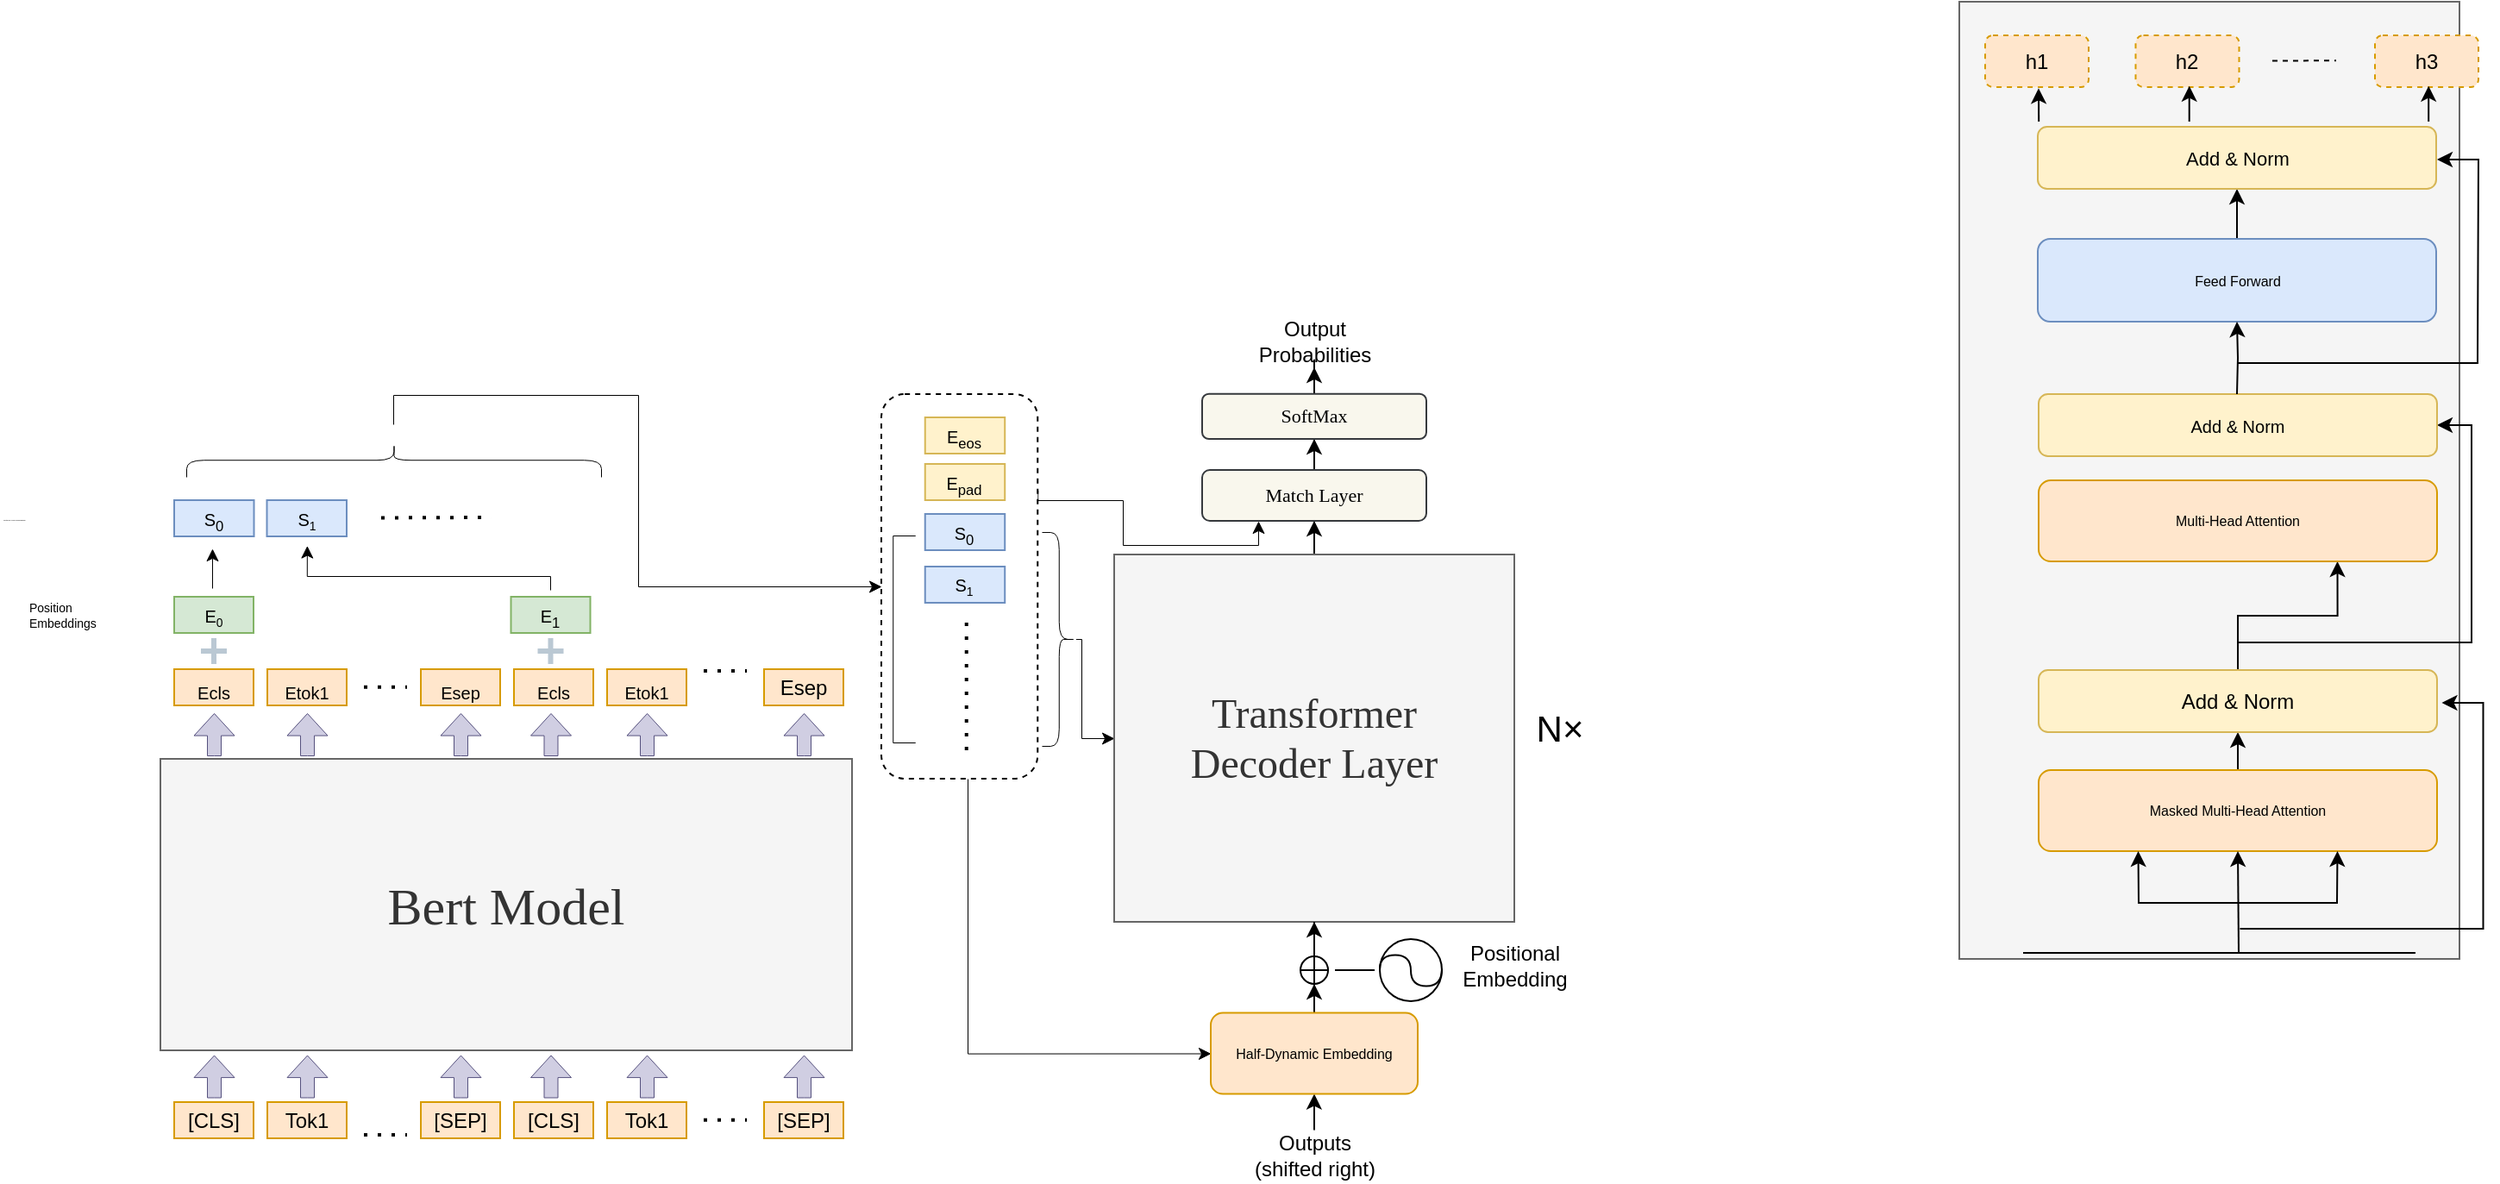 <mxfile version="21.6.2" type="github">
  <diagram name="第 1 页" id="GxQK_DEnWvKfhFOQbTR9">
    <mxGraphModel dx="1990" dy="738" grid="0" gridSize="10" guides="1" tooltips="1" connect="1" arrows="1" fold="1" page="1" pageScale="1" pageWidth="827" pageHeight="1169" math="0" shadow="0">
      <root>
        <mxCell id="0" />
        <mxCell id="1" parent="0" />
        <mxCell id="VAZFquoiUveWAmCz0Ofh-103" style="edgeStyle=orthogonalEdgeStyle;rounded=0;orthogonalLoop=1;jettySize=auto;html=1;exitX=1;exitY=0.25;exitDx=0;exitDy=0;entryX=0.25;entryY=1;entryDx=0;entryDy=0;strokeWidth=0.5;" edge="1" parent="1" source="VAZFquoiUveWAmCz0Ofh-54" target="VAZFquoiUveWAmCz0Ofh-84">
          <mxGeometry relative="1" as="geometry">
            <Array as="points">
              <mxPoint x="616" y="375" />
              <mxPoint x="616" y="401" />
              <mxPoint x="695" y="401" />
            </Array>
          </mxGeometry>
        </mxCell>
        <mxCell id="VAZFquoiUveWAmCz0Ofh-105" style="edgeStyle=orthogonalEdgeStyle;rounded=0;orthogonalLoop=1;jettySize=auto;html=1;entryX=0;entryY=0.5;entryDx=0;entryDy=0;strokeWidth=0.5;" edge="1" parent="1" source="VAZFquoiUveWAmCz0Ofh-54" target="VAZFquoiUveWAmCz0Ofh-64">
          <mxGeometry relative="1" as="geometry">
            <Array as="points">
              <mxPoint x="526" y="696" />
            </Array>
          </mxGeometry>
        </mxCell>
        <mxCell id="VAZFquoiUveWAmCz0Ofh-54" value="" style="rounded=1;whiteSpace=wrap;html=1;dashed=1;" vertex="1" parent="1">
          <mxGeometry x="476" y="313.5" width="90.63" height="223" as="geometry" />
        </mxCell>
        <mxCell id="7UEbHdidYQ2ZTFkR19P8-2" value="[CLS]" style="rounded=0;whiteSpace=wrap;html=1;fillColor=#ffe6cc;strokeColor=#d79b00;" parent="1" vertex="1">
          <mxGeometry x="66" y="724" width="46" height="21" as="geometry" />
        </mxCell>
        <mxCell id="7UEbHdidYQ2ZTFkR19P8-3" value="Tok1" style="rounded=0;whiteSpace=wrap;html=1;fillColor=#ffe6cc;strokeColor=#d79b00;" parent="1" vertex="1">
          <mxGeometry x="120" y="724" width="46" height="21" as="geometry" />
        </mxCell>
        <mxCell id="7UEbHdidYQ2ZTFkR19P8-5" value="[SEP]" style="rounded=0;whiteSpace=wrap;html=1;fillColor=#ffe6cc;strokeColor=#d79b00;" parent="1" vertex="1">
          <mxGeometry x="408" y="724" width="46" height="21" as="geometry" />
        </mxCell>
        <mxCell id="7UEbHdidYQ2ZTFkR19P8-7" value="Tok1" style="rounded=0;whiteSpace=wrap;html=1;fillColor=#ffe6cc;strokeColor=#d79b00;" parent="1" vertex="1">
          <mxGeometry x="317" y="724" width="46" height="21" as="geometry" />
        </mxCell>
        <mxCell id="7UEbHdidYQ2ZTFkR19P8-8" value="[CLS]" style="rounded=0;whiteSpace=wrap;html=1;fillColor=#ffe6cc;strokeColor=#d79b00;" parent="1" vertex="1">
          <mxGeometry x="263" y="724" width="46" height="21" as="geometry" />
        </mxCell>
        <mxCell id="7UEbHdidYQ2ZTFkR19P8-9" value="[SEP]" style="rounded=0;whiteSpace=wrap;html=1;fillColor=#ffe6cc;strokeColor=#d79b00;" parent="1" vertex="1">
          <mxGeometry x="209" y="724" width="46" height="21" as="geometry" />
        </mxCell>
        <mxCell id="7UEbHdidYQ2ZTFkR19P8-10" value="" style="endArrow=none;dashed=1;html=1;dashPattern=1 3;strokeWidth=2;rounded=0;" parent="1" edge="1">
          <mxGeometry width="50" height="50" relative="1" as="geometry">
            <mxPoint x="176" y="743" as="sourcePoint" />
            <mxPoint x="201" y="743" as="targetPoint" />
          </mxGeometry>
        </mxCell>
        <mxCell id="7UEbHdidYQ2ZTFkR19P8-11" value="" style="endArrow=none;dashed=1;html=1;dashPattern=1 3;strokeWidth=2;rounded=0;" parent="1" edge="1">
          <mxGeometry width="50" height="50" relative="1" as="geometry">
            <mxPoint x="373" y="734.41" as="sourcePoint" />
            <mxPoint x="398" y="734.41" as="targetPoint" />
          </mxGeometry>
        </mxCell>
        <mxCell id="7UEbHdidYQ2ZTFkR19P8-12" value="Bert Model" style="rounded=0;whiteSpace=wrap;html=1;fillColor=#f5f5f5;fontColor=#333333;strokeColor=#666666;fontSize=30;fontFamily=Verdana;" parent="1" vertex="1">
          <mxGeometry x="58" y="525" width="401" height="169" as="geometry" />
        </mxCell>
        <mxCell id="7UEbHdidYQ2ZTFkR19P8-13" value="&lt;sub&gt;Ecls&lt;/sub&gt;" style="rounded=0;whiteSpace=wrap;html=1;fillColor=#ffe6cc;strokeColor=#d79b00;" parent="1" vertex="1">
          <mxGeometry x="66" y="473" width="46" height="21" as="geometry" />
        </mxCell>
        <mxCell id="7UEbHdidYQ2ZTFkR19P8-14" value="&lt;sub&gt;Etok1&lt;/sub&gt;" style="rounded=0;whiteSpace=wrap;html=1;fillColor=#ffe6cc;strokeColor=#d79b00;" parent="1" vertex="1">
          <mxGeometry x="120" y="473" width="46" height="21" as="geometry" />
        </mxCell>
        <mxCell id="7UEbHdidYQ2ZTFkR19P8-15" value="&lt;font style=&quot;font-size: 12px;&quot;&gt;Esep&lt;/font&gt;" style="rounded=0;whiteSpace=wrap;html=1;fillColor=#ffe6cc;strokeColor=#d79b00;" parent="1" vertex="1">
          <mxGeometry x="408" y="473" width="46" height="21" as="geometry" />
        </mxCell>
        <mxCell id="7UEbHdidYQ2ZTFkR19P8-16" value="&lt;sub&gt;Etok1&lt;/sub&gt;" style="rounded=0;whiteSpace=wrap;html=1;fillColor=#ffe6cc;strokeColor=#d79b00;" parent="1" vertex="1">
          <mxGeometry x="317" y="473" width="46" height="21" as="geometry" />
        </mxCell>
        <mxCell id="7UEbHdidYQ2ZTFkR19P8-17" value="&lt;sub&gt;Ecls&lt;/sub&gt;" style="rounded=0;whiteSpace=wrap;html=1;fillColor=#ffe6cc;strokeColor=#d79b00;" parent="1" vertex="1">
          <mxGeometry x="263" y="473" width="46" height="21" as="geometry" />
        </mxCell>
        <mxCell id="7UEbHdidYQ2ZTFkR19P8-18" value="&lt;sub&gt;Esep&lt;/sub&gt;" style="rounded=0;whiteSpace=wrap;html=1;fillColor=#ffe6cc;strokeColor=#d79b00;" parent="1" vertex="1">
          <mxGeometry x="209" y="473" width="46" height="21" as="geometry" />
        </mxCell>
        <mxCell id="7UEbHdidYQ2ZTFkR19P8-19" value="" style="endArrow=none;dashed=1;html=1;dashPattern=1 3;strokeWidth=2;rounded=0;" parent="1" edge="1">
          <mxGeometry width="50" height="50" relative="1" as="geometry">
            <mxPoint x="176" y="483.38" as="sourcePoint" />
            <mxPoint x="201" y="483.38" as="targetPoint" />
          </mxGeometry>
        </mxCell>
        <mxCell id="7UEbHdidYQ2ZTFkR19P8-20" value="" style="endArrow=none;dashed=1;html=1;dashPattern=1 3;strokeWidth=2;rounded=0;" parent="1" edge="1">
          <mxGeometry width="50" height="50" relative="1" as="geometry">
            <mxPoint x="373" y="474" as="sourcePoint" />
            <mxPoint x="398" y="474" as="targetPoint" />
          </mxGeometry>
        </mxCell>
        <mxCell id="7UEbHdidYQ2ZTFkR19P8-26" value="" style="html=1;shadow=0;align=center;verticalAlign=middle;shape=mxgraph.arrows2.arrow;dy=0.66;dx=12.79;notch=0;rotation=-90;strokeColor=#56517e;strokeWidth=0.5;fillColor=#d0cee2;rounded=0;" parent="1" vertex="1">
          <mxGeometry x="76.75" y="697.25" width="24.5" height="23.5" as="geometry" />
        </mxCell>
        <mxCell id="7UEbHdidYQ2ZTFkR19P8-27" value="" style="html=1;shadow=0;align=center;verticalAlign=middle;shape=mxgraph.arrows2.arrow;dy=0.66;dx=12.79;notch=0;rotation=-90;strokeColor=#56517e;strokeWidth=0.5;fillColor=#d0cee2;rounded=0;" parent="1" vertex="1">
          <mxGeometry x="130.75" y="697.25" width="24.5" height="23.5" as="geometry" />
        </mxCell>
        <mxCell id="7UEbHdidYQ2ZTFkR19P8-28" value="" style="html=1;shadow=0;align=center;verticalAlign=middle;shape=mxgraph.arrows2.arrow;dy=0.66;dx=12.79;notch=0;rotation=-90;strokeColor=#56517e;strokeWidth=0.5;fillColor=#d0cee2;rounded=0;" parent="1" vertex="1">
          <mxGeometry x="219.75" y="697.25" width="24.5" height="23.5" as="geometry" />
        </mxCell>
        <mxCell id="7UEbHdidYQ2ZTFkR19P8-29" value="" style="html=1;shadow=0;align=center;verticalAlign=middle;shape=mxgraph.arrows2.arrow;dy=0.66;dx=12.79;notch=0;rotation=-90;strokeColor=#56517e;strokeWidth=0.5;fillColor=#d0cee2;rounded=0;" parent="1" vertex="1">
          <mxGeometry x="272" y="697.25" width="24.5" height="23.5" as="geometry" />
        </mxCell>
        <mxCell id="7UEbHdidYQ2ZTFkR19P8-30" value="" style="html=1;shadow=0;align=center;verticalAlign=middle;shape=mxgraph.arrows2.arrow;dy=0.66;dx=12.79;notch=0;rotation=-90;strokeColor=#56517e;strokeWidth=0.5;fillColor=#d0cee2;rounded=0;" parent="1" vertex="1">
          <mxGeometry x="327.75" y="697.25" width="24.5" height="23.5" as="geometry" />
        </mxCell>
        <mxCell id="7UEbHdidYQ2ZTFkR19P8-31" value="" style="html=1;shadow=0;align=center;verticalAlign=middle;shape=mxgraph.arrows2.arrow;dy=0.66;dx=12.79;notch=0;rotation=-90;strokeColor=#56517e;strokeWidth=0.5;fillColor=#d0cee2;rounded=0;" parent="1" vertex="1">
          <mxGeometry x="418.75" y="697.25" width="24.5" height="23.5" as="geometry" />
        </mxCell>
        <mxCell id="7UEbHdidYQ2ZTFkR19P8-33" value="" style="html=1;shadow=0;align=center;verticalAlign=middle;shape=mxgraph.arrows2.arrow;dy=0.66;dx=12.79;notch=0;rotation=-90;strokeColor=#56517e;strokeWidth=0.5;fillColor=#d0cee2;rounded=0;" parent="1" vertex="1">
          <mxGeometry x="76.75" y="499" width="24.5" height="23.5" as="geometry" />
        </mxCell>
        <mxCell id="7UEbHdidYQ2ZTFkR19P8-34" value="" style="html=1;shadow=0;align=center;verticalAlign=middle;shape=mxgraph.arrows2.arrow;dy=0.66;dx=12.79;notch=0;rotation=-90;strokeColor=#56517e;strokeWidth=0.5;fillColor=#d0cee2;rounded=0;" parent="1" vertex="1">
          <mxGeometry x="130.75" y="499" width="24.5" height="23.5" as="geometry" />
        </mxCell>
        <mxCell id="7UEbHdidYQ2ZTFkR19P8-35" value="" style="html=1;shadow=0;align=center;verticalAlign=middle;shape=mxgraph.arrows2.arrow;dy=0.66;dx=12.79;notch=0;rotation=-90;strokeColor=#56517e;strokeWidth=0.5;fillColor=#d0cee2;rounded=0;" parent="1" vertex="1">
          <mxGeometry x="219.75" y="499" width="24.5" height="23.5" as="geometry" />
        </mxCell>
        <mxCell id="7UEbHdidYQ2ZTFkR19P8-36" value="" style="html=1;shadow=0;align=center;verticalAlign=middle;shape=mxgraph.arrows2.arrow;dy=0.66;dx=12.79;notch=0;rotation=-90;strokeColor=#56517e;strokeWidth=0.5;fillColor=#d0cee2;rounded=0;" parent="1" vertex="1">
          <mxGeometry x="272" y="499" width="24.5" height="23.5" as="geometry" />
        </mxCell>
        <mxCell id="7UEbHdidYQ2ZTFkR19P8-37" value="" style="html=1;shadow=0;align=center;verticalAlign=middle;shape=mxgraph.arrows2.arrow;dy=0.66;dx=12.79;notch=0;rotation=-90;strokeColor=#56517e;strokeWidth=0.5;fillColor=#d0cee2;rounded=0;" parent="1" vertex="1">
          <mxGeometry x="327.75" y="499" width="24.5" height="23.5" as="geometry" />
        </mxCell>
        <mxCell id="7UEbHdidYQ2ZTFkR19P8-38" value="" style="html=1;shadow=0;align=center;verticalAlign=middle;shape=mxgraph.arrows2.arrow;dy=0.66;dx=12.79;notch=0;rotation=-90;strokeColor=#56517e;strokeWidth=0.5;fillColor=#d0cee2;rounded=0;" parent="1" vertex="1">
          <mxGeometry x="418.75" y="499" width="24.5" height="23.5" as="geometry" />
        </mxCell>
        <mxCell id="7UEbHdidYQ2ZTFkR19P8-39" value="&lt;span style=&quot;font-size: 10px;&quot;&gt;E&lt;/span&gt;&lt;span style=&quot;font-size: 8.333px;&quot;&gt;&lt;sub&gt;0&lt;/sub&gt;&lt;/span&gt;" style="rounded=0;whiteSpace=wrap;html=1;fillColor=#d5e8d4;strokeColor=#82b366;" parent="1" vertex="1">
          <mxGeometry x="66" y="431" width="46" height="21" as="geometry" />
        </mxCell>
        <mxCell id="VAZFquoiUveWAmCz0Ofh-47" style="edgeStyle=orthogonalEdgeStyle;rounded=0;orthogonalLoop=1;jettySize=auto;html=1;strokeWidth=0.5;" edge="1" parent="1">
          <mxGeometry relative="1" as="geometry">
            <mxPoint x="142.925" y="401.281" as="targetPoint" />
            <mxPoint x="284" y="427" as="sourcePoint" />
            <Array as="points">
              <mxPoint x="284" y="419" />
              <mxPoint x="143" y="419" />
            </Array>
          </mxGeometry>
        </mxCell>
        <mxCell id="7UEbHdidYQ2ZTFkR19P8-40" value="&lt;span style=&quot;font-size: 10px;&quot;&gt;E&lt;sub&gt;1&lt;/sub&gt;&lt;/span&gt;" style="rounded=0;whiteSpace=wrap;html=1;fillColor=#d5e8d4;strokeColor=#82b366;" parent="1" vertex="1">
          <mxGeometry x="261.25" y="431" width="46" height="21" as="geometry" />
        </mxCell>
        <mxCell id="7UEbHdidYQ2ZTFkR19P8-42" value="" style="shape=cross;whiteSpace=wrap;html=1;fillColor=#bac8d3;strokeColor=none;" parent="1" vertex="1">
          <mxGeometry x="81.5" y="455" width="15" height="15" as="geometry" />
        </mxCell>
        <mxCell id="7UEbHdidYQ2ZTFkR19P8-44" value="" style="shape=cross;whiteSpace=wrap;html=1;fillColor=#bac8d3;strokeColor=none;" parent="1" vertex="1">
          <mxGeometry x="276.75" y="455" width="15" height="15" as="geometry" />
        </mxCell>
        <mxCell id="7UEbHdidYQ2ZTFkR19P8-47" value="Position Embeddings" style="text;html=1;strokeColor=none;fillColor=none;align=left;verticalAlign=middle;whiteSpace=wrap;rounded=0;fontSize=7;fontFamily=Helvetica;" parent="1" vertex="1">
          <mxGeometry x="-20" y="426.5" width="60" height="30" as="geometry" />
        </mxCell>
        <mxCell id="VAZFquoiUveWAmCz0Ofh-1" value="" style="endArrow=classic;html=1;fontSize=7;strokeWidth=0.5;rounded=1;" edge="1" parent="1">
          <mxGeometry width="50" height="50" relative="1" as="geometry">
            <mxPoint x="88" y="426" as="sourcePoint" />
            <mxPoint x="88" y="403" as="targetPoint" />
          </mxGeometry>
        </mxCell>
        <mxCell id="VAZFquoiUveWAmCz0Ofh-5" value="&lt;span style=&quot;font-size: 10px;&quot;&gt;S&lt;sub&gt;0&lt;/sub&gt;&lt;/span&gt;" style="rounded=0;whiteSpace=wrap;html=1;fillColor=#dae8fc;strokeColor=#6c8ebf;" vertex="1" parent="1">
          <mxGeometry x="66" y="375" width="46.25" height="21" as="geometry" />
        </mxCell>
        <mxCell id="VAZFquoiUveWAmCz0Ofh-6" value="&lt;span style=&quot;font-size: 10px;&quot;&gt;S&lt;/span&gt;&lt;span style=&quot;font-size: 8.333px;&quot;&gt;&lt;sub&gt;1&lt;/sub&gt;&lt;/span&gt;" style="rounded=0;whiteSpace=wrap;html=1;fillColor=#dae8fc;strokeColor=#6c8ebf;" vertex="1" parent="1">
          <mxGeometry x="119.75" y="375" width="46.25" height="21" as="geometry" />
        </mxCell>
        <mxCell id="VAZFquoiUveWAmCz0Ofh-7" value="" style="endArrow=none;dashed=1;html=1;dashPattern=1 3;strokeWidth=2;rounded=0;" edge="1" parent="1">
          <mxGeometry width="50" height="50" relative="1" as="geometry">
            <mxPoint x="186" y="385.24" as="sourcePoint" />
            <mxPoint x="250" y="385" as="targetPoint" />
          </mxGeometry>
        </mxCell>
        <mxCell id="VAZFquoiUveWAmCz0Ofh-8" value="Sentence-Level Embeddings" style="text;html=1;strokeColor=none;fillColor=none;align=left;verticalAlign=middle;whiteSpace=wrap;rounded=0;fontSize=1;fontFamily=Helvetica;" vertex="1" parent="1">
          <mxGeometry x="-35" y="370.5" width="90" height="30" as="geometry" />
        </mxCell>
        <mxCell id="VAZFquoiUveWAmCz0Ofh-9" value="" style="rounded=0;whiteSpace=wrap;html=1;fillColor=#f5f5f5;fontColor=#333333;strokeColor=#666666;fontSize=31;fontFamily=Verdana;" vertex="1" parent="1">
          <mxGeometry x="1101" y="86.0" width="290" height="555" as="geometry" />
        </mxCell>
        <mxCell id="VAZFquoiUveWAmCz0Ofh-10" style="edgeStyle=orthogonalEdgeStyle;rounded=0;orthogonalLoop=1;jettySize=auto;html=1;" edge="1" parent="1" source="VAZFquoiUveWAmCz0Ofh-11" target="VAZFquoiUveWAmCz0Ofh-12">
          <mxGeometry relative="1" as="geometry" />
        </mxCell>
        <mxCell id="VAZFquoiUveWAmCz0Ofh-11" value="&lt;font style=&quot;font-size: 8px;&quot;&gt;Masked Multi-Head Attention&lt;/font&gt;" style="rounded=1;whiteSpace=wrap;html=1;fillColor=#ffe6cc;strokeColor=#d79b00;fontSize=8;" vertex="1" parent="1">
          <mxGeometry x="1147" y="531.5" width="231" height="47" as="geometry" />
        </mxCell>
        <mxCell id="VAZFquoiUveWAmCz0Ofh-39" style="edgeStyle=orthogonalEdgeStyle;rounded=0;orthogonalLoop=1;jettySize=auto;html=1;entryX=0.75;entryY=1;entryDx=0;entryDy=0;" edge="1" parent="1" source="VAZFquoiUveWAmCz0Ofh-12" target="VAZFquoiUveWAmCz0Ofh-24">
          <mxGeometry relative="1" as="geometry" />
        </mxCell>
        <mxCell id="VAZFquoiUveWAmCz0Ofh-41" style="edgeStyle=orthogonalEdgeStyle;rounded=0;orthogonalLoop=1;jettySize=auto;html=1;entryX=1;entryY=0.5;entryDx=0;entryDy=0;" edge="1" parent="1" source="VAZFquoiUveWAmCz0Ofh-12" target="VAZFquoiUveWAmCz0Ofh-25">
          <mxGeometry relative="1" as="geometry">
            <Array as="points">
              <mxPoint x="1263" y="457.5" />
              <mxPoint x="1398" y="457.5" />
              <mxPoint x="1398" y="331.5" />
            </Array>
          </mxGeometry>
        </mxCell>
        <mxCell id="VAZFquoiUveWAmCz0Ofh-12" value="Add &amp;amp; Norm" style="rounded=1;whiteSpace=wrap;html=1;fontSize=12;fillColor=#fff2cc;strokeColor=#d6b656;" vertex="1" parent="1">
          <mxGeometry x="1147" y="473.5" width="231" height="36" as="geometry" />
        </mxCell>
        <mxCell id="VAZFquoiUveWAmCz0Ofh-13" value="" style="endArrow=classic;html=1;rounded=0;entryX=0.5;entryY=1;entryDx=0;entryDy=0;" edge="1" parent="1" target="VAZFquoiUveWAmCz0Ofh-11">
          <mxGeometry width="50" height="50" relative="1" as="geometry">
            <mxPoint x="1263" y="637.5" as="sourcePoint" />
            <mxPoint x="1280" y="455.5" as="targetPoint" />
          </mxGeometry>
        </mxCell>
        <mxCell id="VAZFquoiUveWAmCz0Ofh-14" value="" style="endArrow=classic;startArrow=classic;html=1;rounded=0;exitX=0.25;exitY=1;exitDx=0;exitDy=0;entryX=0.75;entryY=1;entryDx=0;entryDy=0;" edge="1" parent="1" source="VAZFquoiUveWAmCz0Ofh-11" target="VAZFquoiUveWAmCz0Ofh-11">
          <mxGeometry width="50" height="50" relative="1" as="geometry">
            <mxPoint x="1230" y="505.5" as="sourcePoint" />
            <mxPoint x="1494" y="523.5" as="targetPoint" />
            <Array as="points">
              <mxPoint x="1205" y="608.5" />
              <mxPoint x="1301" y="608.5" />
              <mxPoint x="1320" y="608.5" />
            </Array>
          </mxGeometry>
        </mxCell>
        <mxCell id="VAZFquoiUveWAmCz0Ofh-15" value="" style="endArrow=classic;html=1;rounded=0;" edge="1" parent="1">
          <mxGeometry width="50" height="50" relative="1" as="geometry">
            <mxPoint x="1263.75" y="623.5" as="sourcePoint" />
            <mxPoint x="1380.75" y="492.5" as="targetPoint" />
            <Array as="points">
              <mxPoint x="1404.75" y="623.5" />
              <mxPoint x="1404.75" y="492.5" />
            </Array>
          </mxGeometry>
        </mxCell>
        <mxCell id="VAZFquoiUveWAmCz0Ofh-23" value="" style="endArrow=none;html=1;rounded=0;" edge="1" parent="1">
          <mxGeometry width="50" height="50" relative="1" as="geometry">
            <mxPoint x="1138" y="637.5" as="sourcePoint" />
            <mxPoint x="1365.5" y="637.5" as="targetPoint" />
          </mxGeometry>
        </mxCell>
        <mxCell id="VAZFquoiUveWAmCz0Ofh-24" value="&lt;font style=&quot;font-size: 8px;&quot;&gt;Multi-Head Attention&lt;/font&gt;" style="rounded=1;whiteSpace=wrap;html=1;fillColor=#ffe6cc;strokeColor=#d79b00;fontSize=8;" vertex="1" parent="1">
          <mxGeometry x="1147" y="363.5" width="231" height="47" as="geometry" />
        </mxCell>
        <mxCell id="VAZFquoiUveWAmCz0Ofh-25" value="Add &amp;amp; Norm" style="rounded=1;whiteSpace=wrap;html=1;fontSize=10;fillColor=#fff2cc;strokeColor=#d6b656;" vertex="1" parent="1">
          <mxGeometry x="1147" y="313.5" width="231" height="36" as="geometry" />
        </mxCell>
        <mxCell id="VAZFquoiUveWAmCz0Ofh-26" value="" style="edgeStyle=orthogonalEdgeStyle;rounded=0;orthogonalLoop=1;jettySize=auto;html=1;" edge="1" parent="1" source="VAZFquoiUveWAmCz0Ofh-27" target="VAZFquoiUveWAmCz0Ofh-29">
          <mxGeometry relative="1" as="geometry" />
        </mxCell>
        <mxCell id="VAZFquoiUveWAmCz0Ofh-27" value="&lt;font style=&quot;font-size: 8px;&quot;&gt;Feed Forward&lt;/font&gt;" style="rounded=1;whiteSpace=wrap;html=1;fillColor=#dae8fc;strokeColor=#6c8ebf;fontSize=8;" vertex="1" parent="1">
          <mxGeometry x="1146.5" y="223.5" width="231" height="48" as="geometry" />
        </mxCell>
        <mxCell id="VAZFquoiUveWAmCz0Ofh-28" style="edgeStyle=orthogonalEdgeStyle;rounded=0;orthogonalLoop=1;jettySize=auto;html=1;" edge="1" parent="1" target="VAZFquoiUveWAmCz0Ofh-27">
          <mxGeometry relative="1" as="geometry">
            <mxPoint x="1262" y="313.5" as="sourcePoint" />
          </mxGeometry>
        </mxCell>
        <mxCell id="VAZFquoiUveWAmCz0Ofh-29" value="Add &amp;amp; Norm" style="rounded=1;whiteSpace=wrap;html=1;fontSize=11;fillColor=#fff2cc;strokeColor=#d6b656;" vertex="1" parent="1">
          <mxGeometry x="1146.5" y="158.5" width="231" height="36" as="geometry" />
        </mxCell>
        <mxCell id="VAZFquoiUveWAmCz0Ofh-30" value="" style="endArrow=classic;html=1;rounded=0;" edge="1" parent="1">
          <mxGeometry width="50" height="50" relative="1" as="geometry">
            <mxPoint x="1262.5" y="295.5" as="sourcePoint" />
            <mxPoint x="1378" y="177.5" as="targetPoint" />
            <Array as="points">
              <mxPoint x="1401.5" y="295.5" />
              <mxPoint x="1402" y="177.5" />
            </Array>
          </mxGeometry>
        </mxCell>
        <mxCell id="VAZFquoiUveWAmCz0Ofh-31" value="h1" style="text;html=1;strokeColor=#d79b00;fillColor=#ffe6cc;align=center;verticalAlign=middle;whiteSpace=wrap;rounded=1;dashed=1;" vertex="1" parent="1">
          <mxGeometry x="1116" y="105.5" width="60" height="30" as="geometry" />
        </mxCell>
        <mxCell id="VAZFquoiUveWAmCz0Ofh-32" value="" style="endArrow=classic;html=1;rounded=0;exitX=0.5;exitY=0;exitDx=0;exitDy=0;entryX=0.114;entryY=1.028;entryDx=0;entryDy=0;entryPerimeter=0;" edge="1" parent="1">
          <mxGeometry width="50" height="50" relative="1" as="geometry">
            <mxPoint x="1147.1" y="155.5" as="sourcePoint" />
            <mxPoint x="1147" y="136.18" as="targetPoint" />
          </mxGeometry>
        </mxCell>
        <mxCell id="VAZFquoiUveWAmCz0Ofh-33" value="h2" style="text;html=1;strokeColor=#d79b00;fillColor=#ffe6cc;align=center;verticalAlign=middle;whiteSpace=wrap;rounded=1;dashed=1;" vertex="1" parent="1">
          <mxGeometry x="1203.25" y="105.5" width="60" height="30" as="geometry" />
        </mxCell>
        <mxCell id="VAZFquoiUveWAmCz0Ofh-34" value="" style="endArrow=classic;html=1;rounded=0;exitX=0.5;exitY=0;exitDx=0;exitDy=0;" edge="1" parent="1">
          <mxGeometry width="50" height="50" relative="1" as="geometry">
            <mxPoint x="1234.35" y="155.5" as="sourcePoint" />
            <mxPoint x="1234.35" y="134.84" as="targetPoint" />
          </mxGeometry>
        </mxCell>
        <mxCell id="VAZFquoiUveWAmCz0Ofh-35" value="" style="endArrow=none;dashed=1;html=1;rounded=0;" edge="1" parent="1">
          <mxGeometry width="50" height="50" relative="1" as="geometry">
            <mxPoint x="1282.5" y="120.3" as="sourcePoint" />
            <mxPoint x="1319.5" y="120.07" as="targetPoint" />
          </mxGeometry>
        </mxCell>
        <mxCell id="VAZFquoiUveWAmCz0Ofh-36" value="h3" style="text;html=1;strokeColor=#d79b00;fillColor=#ffe6cc;align=center;verticalAlign=middle;whiteSpace=wrap;rounded=1;dashed=1;" vertex="1" parent="1">
          <mxGeometry x="1342" y="105.5" width="60" height="30" as="geometry" />
        </mxCell>
        <mxCell id="VAZFquoiUveWAmCz0Ofh-37" value="" style="endArrow=classic;html=1;rounded=0;exitX=0.5;exitY=0;exitDx=0;exitDy=0;" edge="1" parent="1">
          <mxGeometry width="50" height="50" relative="1" as="geometry">
            <mxPoint x="1373.1" y="155.5" as="sourcePoint" />
            <mxPoint x="1373.1" y="134.84" as="targetPoint" />
          </mxGeometry>
        </mxCell>
        <mxCell id="VAZFquoiUveWAmCz0Ofh-45" value="&lt;span style=&quot;font-size: 10px;&quot;&gt;E&lt;sub&gt;eos&lt;/sub&gt;&lt;/span&gt;" style="rounded=0;whiteSpace=wrap;html=1;fillColor=#fff2cc;strokeColor=#d6b656;" vertex="1" parent="1">
          <mxGeometry x="501.37" y="327" width="46.25" height="21" as="geometry" />
        </mxCell>
        <mxCell id="VAZFquoiUveWAmCz0Ofh-46" value="&lt;span style=&quot;font-size: 10px;&quot;&gt;E&lt;sub&gt;pad&lt;/sub&gt;&lt;/span&gt;" style="rounded=0;whiteSpace=wrap;html=1;fillColor=#fff2cc;strokeColor=#d6b656;" vertex="1" parent="1">
          <mxGeometry x="501.37" y="354" width="46.25" height="21" as="geometry" />
        </mxCell>
        <mxCell id="VAZFquoiUveWAmCz0Ofh-107" style="edgeStyle=orthogonalEdgeStyle;rounded=0;orthogonalLoop=1;jettySize=auto;html=1;entryX=0;entryY=0.5;entryDx=0;entryDy=0;strokeWidth=0.5;" edge="1" parent="1" target="VAZFquoiUveWAmCz0Ofh-54">
          <mxGeometry relative="1" as="geometry">
            <mxPoint x="193" y="331" as="sourcePoint" />
            <Array as="points">
              <mxPoint x="193" y="314" />
              <mxPoint x="335" y="314" />
              <mxPoint x="335" y="425" />
            </Array>
          </mxGeometry>
        </mxCell>
        <mxCell id="VAZFquoiUveWAmCz0Ofh-48" value="" style="shape=curlyBracket;whiteSpace=wrap;html=1;rounded=1;flipH=1;labelPosition=right;verticalLabelPosition=middle;align=left;verticalAlign=middle;rotation=-90;strokeWidth=0.5;" vertex="1" parent="1">
          <mxGeometry x="183.37" y="231.37" width="19.75" height="240.5" as="geometry" />
        </mxCell>
        <mxCell id="VAZFquoiUveWAmCz0Ofh-49" value="&lt;span style=&quot;font-size: 10px;&quot;&gt;S&lt;sub&gt;0&lt;/sub&gt;&lt;/span&gt;" style="rounded=0;whiteSpace=wrap;html=1;fillColor=#dae8fc;strokeColor=#6c8ebf;" vertex="1" parent="1">
          <mxGeometry x="501.37" y="383" width="46.25" height="21" as="geometry" />
        </mxCell>
        <mxCell id="VAZFquoiUveWAmCz0Ofh-50" value="&lt;span style=&quot;font-size: 10px;&quot;&gt;S&lt;/span&gt;&lt;span style=&quot;font-size: 8.333px;&quot;&gt;&lt;sub&gt;1&lt;/sub&gt;&lt;/span&gt;" style="rounded=0;whiteSpace=wrap;html=1;fillColor=#dae8fc;strokeColor=#6c8ebf;" vertex="1" parent="1">
          <mxGeometry x="501.37" y="413.5" width="46.25" height="21" as="geometry" />
        </mxCell>
        <mxCell id="VAZFquoiUveWAmCz0Ofh-51" value="" style="endArrow=none;dashed=1;html=1;dashPattern=1 3;strokeWidth=2;rounded=0;" edge="1" parent="1">
          <mxGeometry width="50" height="50" relative="1" as="geometry">
            <mxPoint x="525.37" y="520" as="sourcePoint" />
            <mxPoint x="525.37" y="444" as="targetPoint" />
          </mxGeometry>
        </mxCell>
        <mxCell id="VAZFquoiUveWAmCz0Ofh-52" value="" style="shape=partialRectangle;whiteSpace=wrap;html=1;bottom=1;right=1;left=1;top=0;fillColor=none;routingCenterX=-0.5;rotation=90;strokeWidth=0.5;" vertex="1" parent="1">
          <mxGeometry x="429" y="449.12" width="120" height="12.75" as="geometry" />
        </mxCell>
        <mxCell id="VAZFquoiUveWAmCz0Ofh-106" style="edgeStyle=orthogonalEdgeStyle;rounded=0;orthogonalLoop=1;jettySize=auto;html=1;entryX=0;entryY=0.5;entryDx=0;entryDy=0;strokeWidth=0.5;" edge="1" parent="1" source="VAZFquoiUveWAmCz0Ofh-56" target="VAZFquoiUveWAmCz0Ofh-65">
          <mxGeometry relative="1" as="geometry">
            <Array as="points">
              <mxPoint x="592" y="456" />
              <mxPoint x="592" y="513" />
            </Array>
          </mxGeometry>
        </mxCell>
        <mxCell id="VAZFquoiUveWAmCz0Ofh-56" value="" style="shape=curlyBracket;whiteSpace=wrap;html=1;rounded=1;flipH=1;labelPosition=right;verticalLabelPosition=middle;align=left;verticalAlign=middle;rotation=0;strokeWidth=0.5;" vertex="1" parent="1">
          <mxGeometry x="569" y="393.49" width="19.75" height="124" as="geometry" />
        </mxCell>
        <mxCell id="VAZFquoiUveWAmCz0Ofh-92" style="edgeStyle=orthogonalEdgeStyle;rounded=0;orthogonalLoop=1;jettySize=auto;html=1;" edge="1" parent="1" source="VAZFquoiUveWAmCz0Ofh-62">
          <mxGeometry relative="1" as="geometry">
            <mxPoint x="727.01" y="719.25" as="targetPoint" />
          </mxGeometry>
        </mxCell>
        <mxCell id="VAZFquoiUveWAmCz0Ofh-62" value="Outputs&lt;br&gt;(shifted right)" style="text;html=1;strokeColor=none;fillColor=none;align=center;verticalAlign=middle;whiteSpace=wrap;rounded=0;" vertex="1" parent="1">
          <mxGeometry x="678.5" y="740.25" width="97" height="30" as="geometry" />
        </mxCell>
        <mxCell id="VAZFquoiUveWAmCz0Ofh-100" style="edgeStyle=orthogonalEdgeStyle;rounded=0;orthogonalLoop=1;jettySize=auto;html=1;entryX=0.5;entryY=1;entryDx=0;entryDy=0;" edge="1" parent="1" source="VAZFquoiUveWAmCz0Ofh-64" target="VAZFquoiUveWAmCz0Ofh-66">
          <mxGeometry relative="1" as="geometry" />
        </mxCell>
        <mxCell id="VAZFquoiUveWAmCz0Ofh-64" value="&lt;font style=&quot;font-size: 8px;&quot;&gt;Half-Dynamic Embedding&lt;/font&gt;" style="rounded=1;whiteSpace=wrap;html=1;fillColor=#ffe6cc;strokeColor=#d79b00;fontSize=8;" vertex="1" parent="1">
          <mxGeometry x="667" y="672.25" width="120" height="47" as="geometry" />
        </mxCell>
        <mxCell id="VAZFquoiUveWAmCz0Ofh-88" style="edgeStyle=orthogonalEdgeStyle;rounded=0;orthogonalLoop=1;jettySize=auto;html=1;" edge="1" parent="1" source="VAZFquoiUveWAmCz0Ofh-65" target="VAZFquoiUveWAmCz0Ofh-84">
          <mxGeometry relative="1" as="geometry" />
        </mxCell>
        <mxCell id="VAZFquoiUveWAmCz0Ofh-65" value="Transformer &lt;br style=&quot;font-size: 24px;&quot;&gt;Decoder Layer" style="rounded=0;whiteSpace=wrap;html=1;fillColor=#f5f5f5;fontColor=#333333;strokeColor=#666666;fontSize=24;fontFamily=Verdana;" vertex="1" parent="1">
          <mxGeometry x="611" y="406.5" width="232" height="213" as="geometry" />
        </mxCell>
        <mxCell id="VAZFquoiUveWAmCz0Ofh-97" value="" style="edgeStyle=orthogonalEdgeStyle;rounded=0;orthogonalLoop=1;jettySize=auto;html=1;" edge="1" parent="1" source="VAZFquoiUveWAmCz0Ofh-66" target="VAZFquoiUveWAmCz0Ofh-65">
          <mxGeometry relative="1" as="geometry" />
        </mxCell>
        <mxCell id="VAZFquoiUveWAmCz0Ofh-66" value="" style="shape=orEllipse;perimeter=ellipsePerimeter;whiteSpace=wrap;html=1;backgroundOutline=1;" vertex="1" parent="1">
          <mxGeometry x="719" y="639.5" width="16.01" height="16.01" as="geometry" />
        </mxCell>
        <mxCell id="VAZFquoiUveWAmCz0Ofh-76" value="" style="group" vertex="1" connectable="0" parent="1">
          <mxGeometry x="765" y="629.51" width="36" height="36" as="geometry" />
        </mxCell>
        <mxCell id="VAZFquoiUveWAmCz0Ofh-67" value="" style="ellipse;whiteSpace=wrap;html=1;aspect=fixed;" vertex="1" parent="VAZFquoiUveWAmCz0Ofh-76">
          <mxGeometry width="36" height="36" as="geometry" />
        </mxCell>
        <mxCell id="VAZFquoiUveWAmCz0Ofh-70" value="" style="endArrow=none;html=1;rounded=0;strokeColor=default;edgeStyle=orthogonalEdgeStyle;curved=1;exitX=0;exitY=0.5;exitDx=0;exitDy=0;entryX=1;entryY=0.5;entryDx=0;entryDy=0;" edge="1" parent="VAZFquoiUveWAmCz0Ofh-76">
          <mxGeometry width="50" height="50" relative="1" as="geometry">
            <mxPoint x="1.592e-12" y="17.25" as="sourcePoint" />
            <mxPoint x="36.0" y="17.25" as="targetPoint" />
            <Array as="points">
              <mxPoint y="9.25" />
              <mxPoint x="18" y="9.25" />
              <mxPoint x="18" y="27.25" />
              <mxPoint x="36" y="27.25" />
            </Array>
          </mxGeometry>
        </mxCell>
        <mxCell id="VAZFquoiUveWAmCz0Ofh-77" value="Positional Embedding" style="text;html=1;strokeColor=none;fillColor=none;align=center;verticalAlign=middle;whiteSpace=wrap;rounded=0;" vertex="1" parent="1">
          <mxGeometry x="794.5" y="629.52" width="97" height="30" as="geometry" />
        </mxCell>
        <mxCell id="VAZFquoiUveWAmCz0Ofh-82" value="" style="endArrow=none;html=1;rounded=0;" edge="1" parent="1">
          <mxGeometry width="50" height="50" relative="1" as="geometry">
            <mxPoint x="739" y="647.52" as="sourcePoint" />
            <mxPoint x="762" y="647.52" as="targetPoint" />
          </mxGeometry>
        </mxCell>
        <mxCell id="VAZFquoiUveWAmCz0Ofh-83" value="N×" style="text;html=1;strokeColor=none;fillColor=none;align=center;verticalAlign=middle;whiteSpace=wrap;rounded=0;fontSize=21;" vertex="1" parent="1">
          <mxGeometry x="821" y="491.5" width="97" height="30.5" as="geometry" />
        </mxCell>
        <mxCell id="VAZFquoiUveWAmCz0Ofh-90" style="edgeStyle=orthogonalEdgeStyle;rounded=0;orthogonalLoop=1;jettySize=auto;html=1;" edge="1" parent="1" source="VAZFquoiUveWAmCz0Ofh-84" target="VAZFquoiUveWAmCz0Ofh-89">
          <mxGeometry relative="1" as="geometry" />
        </mxCell>
        <mxCell id="VAZFquoiUveWAmCz0Ofh-84" value="Match Layer" style="rounded=1;whiteSpace=wrap;html=1;fillColor=#f9f7ed;strokeColor=#36393d;fontSize=11;fontFamily=Verdana;" vertex="1" parent="1">
          <mxGeometry x="662" y="357.5" width="130" height="29.5" as="geometry" />
        </mxCell>
        <mxCell id="VAZFquoiUveWAmCz0Ofh-95" value="" style="edgeStyle=orthogonalEdgeStyle;rounded=0;orthogonalLoop=1;jettySize=auto;html=1;" edge="1" parent="1" source="VAZFquoiUveWAmCz0Ofh-89" target="VAZFquoiUveWAmCz0Ofh-94">
          <mxGeometry relative="1" as="geometry" />
        </mxCell>
        <mxCell id="VAZFquoiUveWAmCz0Ofh-89" value="SoftMax" style="rounded=1;whiteSpace=wrap;html=1;fillColor=#f9f7ed;strokeColor=#36393d;fontSize=11;fontFamily=Verdana;" vertex="1" parent="1">
          <mxGeometry x="662" y="313.38" width="130" height="26.12" as="geometry" />
        </mxCell>
        <mxCell id="VAZFquoiUveWAmCz0Ofh-94" value="Output&lt;br&gt;Probabilities" style="text;html=1;strokeColor=none;fillColor=none;align=center;verticalAlign=middle;whiteSpace=wrap;rounded=0;" vertex="1" parent="1">
          <mxGeometry x="678.5" y="268" width="97" height="30" as="geometry" />
        </mxCell>
      </root>
    </mxGraphModel>
  </diagram>
</mxfile>
